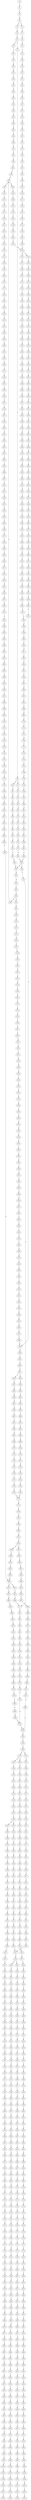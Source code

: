 strict digraph  {
	S0 -> S1 [ label = T ];
	S1 -> S2 [ label = C ];
	S2 -> S3 [ label = G ];
	S3 -> S4 [ label = A ];
	S3 -> S5 [ label = T ];
	S4 -> S6 [ label = A ];
	S5 -> S7 [ label = G ];
	S6 -> S8 [ label = C ];
	S7 -> S9 [ label = C ];
	S8 -> S10 [ label = C ];
	S8 -> S11 [ label = A ];
	S9 -> S12 [ label = A ];
	S10 -> S13 [ label = T ];
	S11 -> S14 [ label = C ];
	S12 -> S15 [ label = T ];
	S13 -> S16 [ label = T ];
	S14 -> S17 [ label = G ];
	S14 -> S18 [ label = C ];
	S15 -> S19 [ label = C ];
	S16 -> S20 [ label = C ];
	S17 -> S21 [ label = C ];
	S18 -> S22 [ label = C ];
	S19 -> S23 [ label = C ];
	S20 -> S24 [ label = G ];
	S21 -> S25 [ label = G ];
	S22 -> S26 [ label = G ];
	S23 -> S27 [ label = G ];
	S24 -> S28 [ label = T ];
	S25 -> S29 [ label = C ];
	S26 -> S30 [ label = T ];
	S27 -> S31 [ label = C ];
	S28 -> S32 [ label = A ];
	S29 -> S33 [ label = A ];
	S30 -> S34 [ label = A ];
	S31 -> S35 [ label = A ];
	S32 -> S36 [ label = C ];
	S33 -> S37 [ label = C ];
	S34 -> S38 [ label = C ];
	S35 -> S39 [ label = C ];
	S36 -> S40 [ label = T ];
	S37 -> S41 [ label = G ];
	S38 -> S42 [ label = G ];
	S39 -> S43 [ label = G ];
	S40 -> S44 [ label = T ];
	S41 -> S45 [ label = T ];
	S42 -> S46 [ label = T ];
	S43 -> S47 [ label = T ];
	S44 -> S48 [ label = C ];
	S45 -> S49 [ label = C ];
	S46 -> S50 [ label = C ];
	S47 -> S51 [ label = C ];
	S48 -> S52 [ label = A ];
	S49 -> S53 [ label = C ];
	S50 -> S54 [ label = C ];
	S51 -> S55 [ label = G ];
	S52 -> S56 [ label = A ];
	S53 -> S57 [ label = A ];
	S54 -> S58 [ label = A ];
	S55 -> S59 [ label = A ];
	S56 -> S60 [ label = G ];
	S57 -> S61 [ label = G ];
	S58 -> S62 [ label = G ];
	S59 -> S63 [ label = G ];
	S60 -> S64 [ label = C ];
	S61 -> S65 [ label = C ];
	S62 -> S66 [ label = C ];
	S63 -> S67 [ label = C ];
	S64 -> S68 [ label = G ];
	S65 -> S69 [ label = T ];
	S65 -> S70 [ label = G ];
	S66 -> S70 [ label = G ];
	S67 -> S71 [ label = G ];
	S68 -> S72 [ label = A ];
	S69 -> S73 [ label = T ];
	S70 -> S74 [ label = A ];
	S71 -> S75 [ label = A ];
	S72 -> S76 [ label = G ];
	S73 -> S77 [ label = C ];
	S74 -> S78 [ label = G ];
	S75 -> S79 [ label = G ];
	S76 -> S80 [ label = T ];
	S77 -> S81 [ label = A ];
	S78 -> S82 [ label = T ];
	S79 -> S83 [ label = T ];
	S80 -> S84 [ label = C ];
	S81 -> S85 [ label = C ];
	S82 -> S86 [ label = C ];
	S83 -> S87 [ label = C ];
	S84 -> S88 [ label = C ];
	S85 -> S89 [ label = G ];
	S86 -> S90 [ label = C ];
	S86 -> S91 [ label = T ];
	S87 -> S92 [ label = G ];
	S88 -> S93 [ label = C ];
	S89 -> S94 [ label = C ];
	S90 -> S93 [ label = C ];
	S91 -> S95 [ label = C ];
	S92 -> S96 [ label = A ];
	S93 -> S97 [ label = T ];
	S93 -> S98 [ label = G ];
	S94 -> S99 [ label = C ];
	S95 -> S100 [ label = G ];
	S96 -> S101 [ label = A ];
	S97 -> S102 [ label = C ];
	S98 -> S103 [ label = C ];
	S99 -> S104 [ label = C ];
	S100 -> S105 [ label = T ];
	S101 -> S106 [ label = C ];
	S102 -> S107 [ label = C ];
	S103 -> S108 [ label = C ];
	S104 -> S109 [ label = T ];
	S105 -> S110 [ label = C ];
	S106 -> S111 [ label = C ];
	S107 -> S112 [ label = G ];
	S108 -> S113 [ label = T ];
	S109 -> S114 [ label = T ];
	S110 -> S115 [ label = T ];
	S111 -> S116 [ label = T ];
	S112 -> S117 [ label = G ];
	S113 -> S118 [ label = G ];
	S114 -> S119 [ label = C ];
	S115 -> S120 [ label = G ];
	S116 -> S121 [ label = G ];
	S117 -> S122 [ label = T ];
	S118 -> S123 [ label = T ];
	S119 -> S124 [ label = A ];
	S120 -> S125 [ label = T ];
	S121 -> S126 [ label = T ];
	S122 -> S127 [ label = C ];
	S123 -> S128 [ label = C ];
	S124 -> S129 [ label = T ];
	S125 -> S130 [ label = T ];
	S126 -> S131 [ label = C ];
	S127 -> S132 [ label = T ];
	S128 -> S133 [ label = G ];
	S129 -> S134 [ label = C ];
	S130 -> S135 [ label = C ];
	S131 -> S136 [ label = G ];
	S132 -> S137 [ label = G ];
	S133 -> S138 [ label = C ];
	S134 -> S139 [ label = C ];
	S135 -> S140 [ label = C ];
	S136 -> S141 [ label = C ];
	S137 -> S142 [ label = G ];
	S138 -> S143 [ label = G ];
	S139 -> S144 [ label = A ];
	S140 -> S145 [ label = G ];
	S141 -> S146 [ label = G ];
	S142 -> S147 [ label = A ];
	S143 -> S148 [ label = C ];
	S144 -> S149 [ label = G ];
	S145 -> S150 [ label = T ];
	S146 -> S148 [ label = C ];
	S147 -> S151 [ label = G ];
	S148 -> S152 [ label = G ];
	S148 -> S153 [ label = A ];
	S149 -> S154 [ label = A ];
	S150 -> S155 [ label = G ];
	S151 -> S156 [ label = G ];
	S152 -> S157 [ label = A ];
	S153 -> S158 [ label = A ];
	S154 -> S159 [ label = A ];
	S155 -> S160 [ label = G ];
	S156 -> S161 [ label = G ];
	S157 -> S162 [ label = G ];
	S158 -> S163 [ label = C ];
	S159 -> S164 [ label = C ];
	S160 -> S165 [ label = C ];
	S161 -> S166 [ label = T ];
	S162 -> S167 [ label = C ];
	S163 -> S168 [ label = C ];
	S164 -> S169 [ label = C ];
	S165 -> S170 [ label = C ];
	S166 -> S171 [ label = G ];
	S167 -> S172 [ label = A ];
	S168 -> S173 [ label = C ];
	S169 -> S174 [ label = A ];
	S169 -> S175 [ label = G ];
	S170 -> S176 [ label = C ];
	S171 -> S177 [ label = T ];
	S172 -> S178 [ label = G ];
	S173 -> S179 [ label = G ];
	S174 -> S180 [ label = G ];
	S174 -> S181 [ label = C ];
	S175 -> S182 [ label = G ];
	S176 -> S183 [ label = G ];
	S177 -> S184 [ label = T ];
	S178 -> S185 [ label = T ];
	S179 -> S186 [ label = T ];
	S180 -> S187 [ label = A ];
	S181 -> S188 [ label = C ];
	S182 -> S189 [ label = A ];
	S183 -> S190 [ label = T ];
	S184 -> S191 [ label = C ];
	S185 -> S192 [ label = G ];
	S186 -> S193 [ label = A ];
	S187 -> S194 [ label = C ];
	S188 -> S195 [ label = A ];
	S189 -> S196 [ label = C ];
	S190 -> S197 [ label = C ];
	S191 -> S198 [ label = C ];
	S192 -> S199 [ label = C ];
	S193 -> S200 [ label = C ];
	S194 -> S201 [ label = T ];
	S195 -> S202 [ label = C ];
	S196 -> S203 [ label = G ];
	S197 -> S204 [ label = C ];
	S198 -> S205 [ label = A ];
	S199 -> S206 [ label = A ];
	S200 -> S207 [ label = A ];
	S201 -> S208 [ label = C ];
	S202 -> S209 [ label = C ];
	S203 -> S210 [ label = C ];
	S204 -> S211 [ label = A ];
	S205 -> S212 [ label = G ];
	S206 -> S213 [ label = A ];
	S207 -> S214 [ label = G ];
	S208 -> S215 [ label = C ];
	S209 -> S216 [ label = C ];
	S210 -> S217 [ label = C ];
	S211 -> S218 [ label = G ];
	S212 -> S219 [ label = C ];
	S213 -> S220 [ label = C ];
	S214 -> S221 [ label = C ];
	S215 -> S222 [ label = C ];
	S216 -> S223 [ label = C ];
	S217 -> S224 [ label = C ];
	S218 -> S225 [ label = T ];
	S219 -> S226 [ label = A ];
	S220 -> S227 [ label = A ];
	S221 -> S228 [ label = A ];
	S222 -> S229 [ label = A ];
	S223 -> S230 [ label = T ];
	S224 -> S231 [ label = A ];
	S225 -> S232 [ label = A ];
	S226 -> S233 [ label = G ];
	S227 -> S234 [ label = G ];
	S228 -> S235 [ label = G ];
	S229 -> S236 [ label = T ];
	S230 -> S237 [ label = T ];
	S231 -> S238 [ label = T ];
	S232 -> S239 [ label = G ];
	S233 -> S240 [ label = A ];
	S234 -> S241 [ label = C ];
	S235 -> S242 [ label = G ];
	S236 -> S243 [ label = C ];
	S237 -> S244 [ label = C ];
	S238 -> S245 [ label = C ];
	S239 -> S246 [ label = C ];
	S240 -> S247 [ label = T ];
	S241 -> S248 [ label = T ];
	S242 -> S249 [ label = T ];
	S243 -> S250 [ label = T ];
	S244 -> S251 [ label = C ];
	S244 -> S252 [ label = G ];
	S245 -> S253 [ label = G ];
	S246 -> S254 [ label = T ];
	S247 -> S255 [ label = A ];
	S248 -> S256 [ label = A ];
	S249 -> S257 [ label = G ];
	S250 -> S258 [ label = G ];
	S251 -> S259 [ label = T ];
	S252 -> S260 [ label = A ];
	S253 -> S261 [ label = T ];
	S254 -> S262 [ label = C ];
	S255 -> S263 [ label = A ];
	S256 -> S264 [ label = C ];
	S257 -> S265 [ label = C ];
	S258 -> S266 [ label = C ];
	S259 -> S267 [ label = G ];
	S260 -> S268 [ label = T ];
	S261 -> S269 [ label = C ];
	S262 -> S270 [ label = C ];
	S263 -> S271 [ label = A ];
	S264 -> S272 [ label = G ];
	S265 -> S273 [ label = A ];
	S266 -> S274 [ label = C ];
	S267 -> S275 [ label = T ];
	S268 -> S276 [ label = C ];
	S269 -> S277 [ label = C ];
	S270 -> S278 [ label = A ];
	S271 -> S279 [ label = A ];
	S272 -> S280 [ label = A ];
	S273 -> S281 [ label = C ];
	S274 -> S282 [ label = A ];
	S275 -> S283 [ label = C ];
	S276 -> S284 [ label = G ];
	S277 -> S285 [ label = T ];
	S278 -> S286 [ label = C ];
	S279 -> S287 [ label = A ];
	S280 -> S288 [ label = G ];
	S281 -> S289 [ label = G ];
	S282 -> S290 [ label = G ];
	S283 -> S291 [ label = C ];
	S284 -> S292 [ label = T ];
	S285 -> S293 [ label = C ];
	S286 -> S294 [ label = C ];
	S287 -> S295 [ label = C ];
	S288 -> S296 [ label = A ];
	S289 -> S297 [ label = C ];
	S290 -> S298 [ label = T ];
	S291 -> S299 [ label = T ];
	S292 -> S300 [ label = T ];
	S293 -> S301 [ label = T ];
	S294 -> S302 [ label = G ];
	S295 -> S303 [ label = T ];
	S296 -> S304 [ label = A ];
	S297 -> S305 [ label = G ];
	S298 -> S306 [ label = C ];
	S299 -> S307 [ label = T ];
	S300 -> S308 [ label = T ];
	S301 -> S309 [ label = T ];
	S302 -> S310 [ label = G ];
	S303 -> S311 [ label = T ];
	S304 -> S312 [ label = C ];
	S305 -> S313 [ label = G ];
	S306 -> S314 [ label = G ];
	S307 -> S315 [ label = G ];
	S308 -> S316 [ label = G ];
	S309 -> S317 [ label = C ];
	S310 -> S318 [ label = A ];
	S311 -> S319 [ label = T ];
	S312 -> S320 [ label = T ];
	S313 -> S321 [ label = T ];
	S314 -> S322 [ label = T ];
	S315 -> S323 [ label = T ];
	S316 -> S324 [ label = T ];
	S317 -> S325 [ label = T ];
	S318 -> S326 [ label = C ];
	S319 -> S327 [ label = G ];
	S320 -> S328 [ label = G ];
	S321 -> S329 [ label = G ];
	S322 -> S330 [ label = A ];
	S323 -> S331 [ label = A ];
	S324 -> S332 [ label = A ];
	S325 -> S333 [ label = C ];
	S326 -> S334 [ label = G ];
	S327 -> S335 [ label = C ];
	S328 -> S336 [ label = G ];
	S329 -> S337 [ label = C ];
	S330 -> S338 [ label = A ];
	S331 -> S339 [ label = G ];
	S332 -> S340 [ label = G ];
	S333 -> S341 [ label = G ];
	S334 -> S342 [ label = T ];
	S335 -> S343 [ label = C ];
	S336 -> S344 [ label = C ];
	S337 -> S345 [ label = C ];
	S338 -> S346 [ label = G ];
	S339 -> S347 [ label = G ];
	S340 -> S348 [ label = G ];
	S341 -> S349 [ label = G ];
	S342 -> S350 [ label = C ];
	S343 -> S351 [ label = G ];
	S344 -> S352 [ label = G ];
	S345 -> S353 [ label = G ];
	S346 -> S354 [ label = A ];
	S347 -> S355 [ label = A ];
	S348 -> S356 [ label = A ];
	S349 -> S357 [ label = A ];
	S350 -> S358 [ label = G ];
	S351 -> S359 [ label = T ];
	S352 -> S360 [ label = C ];
	S353 -> S361 [ label = C ];
	S354 -> S362 [ label = C ];
	S355 -> S363 [ label = G ];
	S356 -> S364 [ label = A ];
	S357 -> S365 [ label = G ];
	S358 -> S366 [ label = T ];
	S359 -> S367 [ label = A ];
	S360 -> S368 [ label = A ];
	S361 -> S369 [ label = A ];
	S362 -> S370 [ label = G ];
	S363 -> S371 [ label = A ];
	S364 -> S372 [ label = A ];
	S365 -> S373 [ label = A ];
	S366 -> S374 [ label = G ];
	S367 -> S375 [ label = G ];
	S368 -> S376 [ label = G ];
	S369 -> S377 [ label = A ];
	S370 -> S378 [ label = G ];
	S371 -> S379 [ label = G ];
	S372 -> S380 [ label = G ];
	S373 -> S381 [ label = G ];
	S374 -> S382 [ label = A ];
	S375 -> S383 [ label = C ];
	S376 -> S384 [ label = C ];
	S377 -> S385 [ label = C ];
	S378 -> S386 [ label = C ];
	S379 -> S387 [ label = G ];
	S380 -> S388 [ label = G ];
	S381 -> S389 [ label = G ];
	S382 -> S390 [ label = C ];
	S383 -> S391 [ label = C ];
	S384 -> S392 [ label = G ];
	S385 -> S393 [ label = C ];
	S386 -> S394 [ label = T ];
	S387 -> S395 [ label = T ];
	S388 -> S396 [ label = T ];
	S389 -> S397 [ label = T ];
	S390 -> S398 [ label = C ];
	S391 -> S399 [ label = G ];
	S392 -> S400 [ label = G ];
	S393 -> S401 [ label = A ];
	S394 -> S402 [ label = C ];
	S395 -> S403 [ label = C ];
	S396 -> S404 [ label = C ];
	S397 -> S405 [ label = C ];
	S398 -> S406 [ label = G ];
	S399 -> S407 [ label = G ];
	S400 -> S408 [ label = G ];
	S401 -> S409 [ label = G ];
	S402 -> S410 [ label = T ];
	S403 -> S411 [ label = C ];
	S404 -> S412 [ label = C ];
	S405 -> S411 [ label = C ];
	S406 -> S413 [ label = G ];
	S407 -> S414 [ label = T ];
	S408 -> S415 [ label = T ];
	S409 -> S416 [ label = T ];
	S410 -> S417 [ label = C ];
	S411 -> S418 [ label = C ];
	S412 -> S419 [ label = C ];
	S413 -> S420 [ label = T ];
	S414 -> S421 [ label = G ];
	S415 -> S422 [ label = G ];
	S416 -> S423 [ label = C ];
	S417 -> S424 [ label = G ];
	S418 -> S425 [ label = A ];
	S418 -> S426 [ label = G ];
	S419 -> S427 [ label = G ];
	S420 -> S428 [ label = C ];
	S421 -> S429 [ label = A ];
	S422 -> S430 [ label = C ];
	S423 -> S431 [ label = G ];
	S424 -> S432 [ label = A ];
	S425 -> S433 [ label = G ];
	S426 -> S434 [ label = G ];
	S427 -> S435 [ label = A ];
	S428 -> S436 [ label = G ];
	S429 -> S437 [ label = C ];
	S430 -> S438 [ label = C ];
	S431 -> S439 [ label = C ];
	S432 -> S440 [ label = A ];
	S433 -> S441 [ label = A ];
	S434 -> S442 [ label = A ];
	S435 -> S443 [ label = A ];
	S436 -> S444 [ label = C ];
	S437 -> S445 [ label = G ];
	S438 -> S446 [ label = G ];
	S439 -> S447 [ label = G ];
	S440 -> S448 [ label = G ];
	S441 -> S449 [ label = G ];
	S442 -> S450 [ label = G ];
	S443 -> S451 [ label = G ];
	S444 -> S452 [ label = G ];
	S445 -> S453 [ label = T ];
	S446 -> S454 [ label = C ];
	S447 -> S455 [ label = C ];
	S448 -> S456 [ label = T ];
	S449 -> S457 [ label = C ];
	S450 -> S458 [ label = G ];
	S451 -> S459 [ label = T ];
	S452 -> S460 [ label = T ];
	S453 -> S461 [ label = G ];
	S454 -> S462 [ label = C ];
	S455 -> S463 [ label = A ];
	S456 -> S464 [ label = C ];
	S457 -> S465 [ label = C ];
	S458 -> S466 [ label = C ];
	S459 -> S467 [ label = C ];
	S460 -> S468 [ label = A ];
	S461 -> S469 [ label = G ];
	S462 -> S470 [ label = G ];
	S463 -> S471 [ label = G ];
	S464 -> S472 [ label = G ];
	S465 -> S473 [ label = A ];
	S466 -> S474 [ label = G ];
	S467 -> S475 [ label = G ];
	S468 -> S476 [ label = G ];
	S469 -> S477 [ label = G ];
	S470 -> S478 [ label = G ];
	S471 -> S479 [ label = C ];
	S472 -> S480 [ label = C ];
	S473 -> S481 [ label = C ];
	S474 -> S482 [ label = T ];
	S475 -> S483 [ label = A ];
	S476 -> S484 [ label = C ];
	S477 -> S485 [ label = T ];
	S478 -> S486 [ label = T ];
	S479 -> S487 [ label = C ];
	S480 -> S488 [ label = G ];
	S481 -> S489 [ label = G ];
	S482 -> S490 [ label = G ];
	S483 -> S491 [ label = G ];
	S484 -> S492 [ label = C ];
	S485 -> S493 [ label = A ];
	S486 -> S494 [ label = G ];
	S487 -> S495 [ label = G ];
	S488 -> S496 [ label = G ];
	S489 -> S497 [ label = G ];
	S490 -> S498 [ label = G ];
	S491 -> S499 [ label = G ];
	S492 -> S500 [ label = G ];
	S493 -> S501 [ label = C ];
	S494 -> S502 [ label = G ];
	S495 -> S503 [ label = G ];
	S496 -> S504 [ label = C ];
	S497 -> S505 [ label = T ];
	S498 -> S506 [ label = T ];
	S499 -> S507 [ label = T ];
	S500 -> S508 [ label = C ];
	S501 -> S509 [ label = T ];
	S502 -> S510 [ label = T ];
	S503 -> S511 [ label = T ];
	S504 -> S512 [ label = T ];
	S505 -> S513 [ label = T ];
	S506 -> S514 [ label = A ];
	S507 -> S515 [ label = A ];
	S508 -> S516 [ label = T ];
	S509 -> S517 [ label = A ];
	S510 -> S518 [ label = G ];
	S511 -> S519 [ label = G ];
	S512 -> S520 [ label = A ];
	S513 -> S521 [ label = A ];
	S514 -> S522 [ label = T ];
	S515 -> S523 [ label = T ];
	S516 -> S524 [ label = G ];
	S517 -> S525 [ label = T ];
	S518 -> S526 [ label = G ];
	S519 -> S527 [ label = G ];
	S520 -> S528 [ label = T ];
	S521 -> S529 [ label = C ];
	S522 -> S530 [ label = G ];
	S523 -> S531 [ label = A ];
	S524 -> S532 [ label = G ];
	S525 -> S533 [ label = T ];
	S526 -> S534 [ label = A ];
	S527 -> S535 [ label = A ];
	S528 -> S536 [ label = A ];
	S529 -> S537 [ label = T ];
	S530 -> S538 [ label = A ];
	S531 -> S539 [ label = A ];
	S532 -> S540 [ label = A ];
	S533 -> S541 [ label = G ];
	S534 -> S542 [ label = A ];
	S535 -> S543 [ label = A ];
	S536 -> S544 [ label = G ];
	S537 -> S545 [ label = G ];
	S538 -> S546 [ label = G ];
	S539 -> S547 [ label = G ];
	S540 -> S548 [ label = A ];
	S541 -> S549 [ label = G ];
	S542 -> S550 [ label = C ];
	S543 -> S551 [ label = G ];
	S544 -> S552 [ label = T ];
	S545 -> S553 [ label = C ];
	S546 -> S554 [ label = C ];
	S547 -> S555 [ label = T ];
	S548 -> S556 [ label = G ];
	S549 -> S557 [ label = A ];
	S550 -> S558 [ label = C ];
	S551 -> S559 [ label = A ];
	S552 -> S560 [ label = A ];
	S553 -> S561 [ label = A ];
	S554 -> S562 [ label = G ];
	S555 -> S563 [ label = C ];
	S556 -> S564 [ label = A ];
	S557 -> S565 [ label = A ];
	S558 -> S566 [ label = T ];
	S559 -> S567 [ label = A ];
	S560 -> S568 [ label = G ];
	S561 -> S569 [ label = G ];
	S562 -> S570 [ label = G ];
	S563 -> S571 [ label = G ];
	S564 -> S572 [ label = A ];
	S565 -> S573 [ label = C ];
	S566 -> S574 [ label = C ];
	S567 -> S575 [ label = C ];
	S568 -> S576 [ label = C ];
	S569 -> S577 [ label = A ];
	S570 -> S578 [ label = T ];
	S571 -> S579 [ label = T ];
	S572 -> S580 [ label = C ];
	S573 -> S581 [ label = G ];
	S574 -> S582 [ label = G ];
	S575 -> S583 [ label = G ];
	S576 -> S584 [ label = C ];
	S577 -> S585 [ label = C ];
	S578 -> S586 [ label = C ];
	S579 -> S587 [ label = G ];
	S580 -> S583 [ label = G ];
	S581 -> S588 [ label = G ];
	S582 -> S589 [ label = G ];
	S583 -> S590 [ label = G ];
	S584 -> S591 [ label = G ];
	S585 -> S592 [ label = G ];
	S586 -> S593 [ label = G ];
	S587 -> S594 [ label = G ];
	S588 -> S595 [ label = T ];
	S589 -> S596 [ label = C ];
	S590 -> S597 [ label = C ];
	S591 -> S598 [ label = A ];
	S592 -> S599 [ label = G ];
	S593 -> S600 [ label = C ];
	S594 -> S601 [ label = T ];
	S595 -> S602 [ label = A ];
	S596 -> S603 [ label = A ];
	S597 -> S604 [ label = A ];
	S598 -> S605 [ label = A ];
	S599 -> S606 [ label = A ];
	S600 -> S607 [ label = A ];
	S601 -> S608 [ label = A ];
	S602 -> S609 [ label = C ];
	S603 -> S610 [ label = C ];
	S604 -> S611 [ label = C ];
	S605 -> S612 [ label = A ];
	S606 -> S613 [ label = C ];
	S607 -> S614 [ label = C ];
	S608 -> S615 [ label = C ];
	S609 -> S616 [ label = G ];
	S610 -> S617 [ label = G ];
	S611 -> S618 [ label = C ];
	S611 -> S619 [ label = T ];
	S612 -> S620 [ label = C ];
	S613 -> S621 [ label = A ];
	S614 -> S622 [ label = G ];
	S615 -> S623 [ label = C ];
	S616 -> S624 [ label = A ];
	S617 -> S625 [ label = C ];
	S618 -> S626 [ label = G ];
	S619 -> S627 [ label = G ];
	S620 -> S628 [ label = C ];
	S621 -> S629 [ label = C ];
	S622 -> S630 [ label = C ];
	S623 -> S631 [ label = G ];
	S624 -> S632 [ label = A ];
	S625 -> S633 [ label = G ];
	S626 -> S634 [ label = G ];
	S627 -> S635 [ label = G ];
	S628 -> S636 [ label = C ];
	S629 -> S637 [ label = A ];
	S630 -> S638 [ label = G ];
	S631 -> S639 [ label = G ];
	S632 -> S640 [ label = G ];
	S633 -> S641 [ label = C ];
	S634 -> S642 [ label = G ];
	S635 -> S643 [ label = G ];
	S636 -> S644 [ label = C ];
	S637 -> S645 [ label = C ];
	S638 -> S646 [ label = C ];
	S639 -> S647 [ label = T ];
	S640 -> S648 [ label = A ];
	S641 -> S649 [ label = G ];
	S642 -> S650 [ label = A ];
	S643 -> S651 [ label = A ];
	S644 -> S652 [ label = G ];
	S645 -> S653 [ label = C ];
	S646 -> S654 [ label = G ];
	S647 -> S655 [ label = G ];
	S648 -> S656 [ label = A ];
	S649 -> S657 [ label = C ];
	S650 -> S658 [ label = A ];
	S651 -> S659 [ label = A ];
	S652 -> S660 [ label = A ];
	S653 -> S661 [ label = T ];
	S654 -> S662 [ label = G ];
	S655 -> S663 [ label = G ];
	S656 -> S664 [ label = G ];
	S657 -> S665 [ label = G ];
	S658 -> S666 [ label = T ];
	S659 -> S667 [ label = C ];
	S660 -> S668 [ label = C ];
	S661 -> S669 [ label = C ];
	S662 -> S670 [ label = C ];
	S663 -> S671 [ label = T ];
	S664 -> S672 [ label = T ];
	S665 -> S673 [ label = T ];
	S666 -> S674 [ label = T ];
	S667 -> S675 [ label = T ];
	S668 -> S676 [ label = T ];
	S669 -> S677 [ label = T ];
	S670 -> S678 [ label = T ];
	S671 -> S679 [ label = T ];
	S672 -> S680 [ label = G ];
	S673 -> S681 [ label = C ];
	S674 -> S682 [ label = G ];
	S675 -> S683 [ label = G ];
	S676 -> S684 [ label = A ];
	S677 -> S685 [ label = A ];
	S678 -> S686 [ label = G ];
	S679 -> S687 [ label = A ];
	S680 -> S688 [ label = T ];
	S681 -> S689 [ label = G ];
	S682 -> S690 [ label = A ];
	S683 -> S691 [ label = G ];
	S684 -> S692 [ label = G ];
	S685 -> S693 [ label = G ];
	S686 -> S694 [ label = G ];
	S687 -> S695 [ label = G ];
	S688 -> S696 [ label = C ];
	S689 -> S697 [ label = A ];
	S690 -> S698 [ label = A ];
	S691 -> S699 [ label = A ];
	S692 -> S700 [ label = A ];
	S693 -> S701 [ label = A ];
	S694 -> S702 [ label = A ];
	S695 -> S703 [ label = A ];
	S696 -> S704 [ label = C ];
	S697 -> S705 [ label = C ];
	S698 -> S706 [ label = C ];
	S699 -> S707 [ label = C ];
	S700 -> S708 [ label = A ];
	S701 -> S709 [ label = A ];
	S702 -> S710 [ label = A ];
	S703 -> S711 [ label = A ];
	S704 -> S712 [ label = T ];
	S705 -> S713 [ label = G ];
	S706 -> S714 [ label = C ];
	S707 -> S715 [ label = C ];
	S708 -> S716 [ label = T ];
	S709 -> S717 [ label = C ];
	S710 -> S718 [ label = T ];
	S711 -> S719 [ label = G ];
	S712 -> S720 [ label = G ];
	S713 -> S721 [ label = C ];
	S714 -> S722 [ label = C ];
	S715 -> S723 [ label = C ];
	S716 -> S724 [ label = C ];
	S717 -> S725 [ label = G ];
	S718 -> S726 [ label = G ];
	S719 -> S727 [ label = G ];
	S720 -> S728 [ label = G ];
	S721 -> S729 [ label = G ];
	S722 -> S730 [ label = G ];
	S723 -> S731 [ label = G ];
	S724 -> S732 [ label = G ];
	S725 -> S733 [ label = A ];
	S726 -> S734 [ label = G ];
	S727 -> S735 [ label = G ];
	S728 -> S736 [ label = C ];
	S729 -> S737 [ label = C ];
	S730 -> S738 [ label = T ];
	S731 -> S739 [ label = T ];
	S732 -> S740 [ label = G ];
	S733 -> S741 [ label = G ];
	S734 -> S742 [ label = G ];
	S735 -> S743 [ label = G ];
	S736 -> S744 [ label = C ];
	S737 -> S745 [ label = C ];
	S738 -> S746 [ label = C ];
	S739 -> S747 [ label = C ];
	S740 -> S748 [ label = G ];
	S741 -> S749 [ label = G ];
	S742 -> S750 [ label = G ];
	S743 -> S751 [ label = G ];
	S744 -> S752 [ label = T ];
	S745 -> S753 [ label = T ];
	S746 -> S754 [ label = T ];
	S747 -> S755 [ label = T ];
	S748 -> S756 [ label = T ];
	S749 -> S757 [ label = T ];
	S750 -> S758 [ label = T ];
	S751 -> S759 [ label = T ];
	S752 -> S760 [ label = G ];
	S753 -> S761 [ label = C ];
	S754 -> S762 [ label = C ];
	S755 -> S763 [ label = C ];
	S756 -> S764 [ label = A ];
	S757 -> S765 [ label = G ];
	S758 -> S766 [ label = C ];
	S759 -> S767 [ label = C ];
	S760 -> S768 [ label = G ];
	S761 -> S769 [ label = G ];
	S762 -> S770 [ label = G ];
	S763 -> S770 [ label = G ];
	S764 -> S771 [ label = T ];
	S765 -> S772 [ label = T ];
	S766 -> S773 [ label = C ];
	S767 -> S774 [ label = C ];
	S768 -> S775 [ label = G ];
	S769 -> S776 [ label = G ];
	S770 -> S777 [ label = G ];
	S771 -> S778 [ label = C ];
	S772 -> S779 [ label = C ];
	S773 -> S780 [ label = G ];
	S774 -> S781 [ label = G ];
	S775 -> S782 [ label = T ];
	S776 -> S783 [ label = G ];
	S777 -> S784 [ label = C ];
	S778 -> S785 [ label = C ];
	S779 -> S786 [ label = C ];
	S780 -> S787 [ label = C ];
	S781 -> S788 [ label = T ];
	S782 -> S789 [ label = C ];
	S783 -> S790 [ label = C ];
	S784 -> S791 [ label = A ];
	S785 -> S792 [ label = C ];
	S786 -> S793 [ label = C ];
	S787 -> S794 [ label = C ];
	S788 -> S795 [ label = C ];
	S789 -> S796 [ label = C ];
	S790 -> S797 [ label = T ];
	S791 -> S798 [ label = C ];
	S792 -> S799 [ label = G ];
	S793 -> S800 [ label = T ];
	S794 -> S801 [ label = G ];
	S795 -> S802 [ label = G ];
	S796 -> S803 [ label = C ];
	S797 -> S804 [ label = C ];
	S798 -> S805 [ label = C ];
	S799 -> S806 [ label = A ];
	S800 -> S807 [ label = G ];
	S801 -> S808 [ label = G ];
	S802 -> S809 [ label = G ];
	S803 -> S810 [ label = G ];
	S804 -> S811 [ label = A ];
	S805 -> S812 [ label = G ];
	S806 -> S813 [ label = A ];
	S807 -> S814 [ label = T ];
	S808 -> S815 [ label = A ];
	S809 -> S816 [ label = A ];
	S810 -> S817 [ label = A ];
	S811 -> S818 [ label = C ];
	S812 -> S819 [ label = A ];
	S813 -> S820 [ label = A ];
	S814 -> S821 [ label = C ];
	S815 -> S822 [ label = A ];
	S816 -> S823 [ label = A ];
	S817 -> S824 [ label = G ];
	S818 -> S825 [ label = G ];
	S819 -> S826 [ label = G ];
	S819 -> S827 [ label = A ];
	S820 -> S828 [ label = G ];
	S821 -> S829 [ label = C ];
	S822 -> S830 [ label = C ];
	S823 -> S831 [ label = C ];
	S824 -> S832 [ label = T ];
	S825 -> S833 [ label = T ];
	S826 -> S834 [ label = T ];
	S827 -> S835 [ label = T ];
	S828 -> S836 [ label = T ];
	S829 -> S837 [ label = T ];
	S830 -> S838 [ label = T ];
	S831 -> S839 [ label = T ];
	S832 -> S840 [ label = C ];
	S833 -> S841 [ label = C ];
	S834 -> S842 [ label = C ];
	S835 -> S843 [ label = G ];
	S836 -> S844 [ label = G ];
	S837 -> S845 [ label = A ];
	S838 -> S846 [ label = G ];
	S839 -> S847 [ label = A ];
	S840 -> S848 [ label = C ];
	S841 -> S849 [ label = C ];
	S842 -> S850 [ label = C ];
	S843 -> S851 [ label = T ];
	S844 -> S852 [ label = T ];
	S845 -> S853 [ label = C ];
	S846 -> S854 [ label = C ];
	S847 -> S855 [ label = C ];
	S848 -> S856 [ label = A ];
	S849 -> S857 [ label = A ];
	S850 -> S858 [ label = A ];
	S851 -> S859 [ label = A ];
	S852 -> S860 [ label = C ];
	S853 -> S861 [ label = T ];
	S854 -> S862 [ label = A ];
	S855 -> S863 [ label = A ];
	S856 -> S864 [ label = G ];
	S857 -> S865 [ label = G ];
	S858 -> S864 [ label = G ];
	S859 -> S866 [ label = G ];
	S860 -> S867 [ label = G ];
	S861 -> S868 [ label = A ];
	S862 -> S869 [ label = A ];
	S863 -> S870 [ label = A ];
	S864 -> S871 [ label = T ];
	S864 -> S872 [ label = C ];
	S865 -> S65 [ label = C ];
	S866 -> S873 [ label = T ];
	S867 -> S874 [ label = T ];
	S868 -> S875 [ label = C ];
	S869 -> S876 [ label = C ];
	S870 -> S877 [ label = C ];
	S871 -> S878 [ label = A ];
	S872 -> S879 [ label = T ];
	S873 -> S880 [ label = T ];
	S874 -> S881 [ label = C ];
	S875 -> S882 [ label = C ];
	S876 -> S883 [ label = C ];
	S877 -> S884 [ label = G ];
	S878 -> S885 [ label = G ];
	S879 -> S886 [ label = T ];
	S880 -> S887 [ label = T ];
	S881 -> S888 [ label = G ];
	S882 -> S889 [ label = A ];
	S883 -> S890 [ label = A ];
	S884 -> S891 [ label = A ];
	S885 -> S892 [ label = G ];
	S886 -> S77 [ label = C ];
	S887 -> S893 [ label = C ];
	S888 -> S894 [ label = G ];
	S889 -> S895 [ label = G ];
	S890 -> S896 [ label = G ];
	S891 -> S897 [ label = A ];
	S892 -> S898 [ label = G ];
	S893 -> S899 [ label = A ];
	S894 -> S900 [ label = A ];
	S895 -> S901 [ label = G ];
	S896 -> S902 [ label = A ];
	S897 -> S903 [ label = A ];
	S898 -> S904 [ label = T ];
	S899 -> S905 [ label = C ];
	S900 -> S906 [ label = A ];
	S901 -> S907 [ label = A ];
	S902 -> S908 [ label = A ];
	S903 -> S909 [ label = A ];
	S904 -> S910 [ label = C ];
	S905 -> S911 [ label = T ];
	S906 -> S912 [ label = C ];
	S907 -> S913 [ label = G ];
	S908 -> S914 [ label = C ];
	S909 -> S915 [ label = C ];
	S910 -> S916 [ label = A ];
	S911 -> S917 [ label = C ];
	S912 -> S918 [ label = A ];
	S913 -> S919 [ label = A ];
	S914 -> S920 [ label = A ];
	S915 -> S921 [ label = A ];
	S916 -> S922 [ label = C ];
	S917 -> S923 [ label = C ];
	S918 -> S924 [ label = G ];
	S919 -> S925 [ label = G ];
	S920 -> S926 [ label = G ];
	S921 -> S927 [ label = G ];
	S922 -> S928 [ label = T ];
	S923 -> S929 [ label = T ];
	S924 -> S930 [ label = G ];
	S925 -> S931 [ label = T ];
	S926 -> S932 [ label = C ];
	S927 -> S933 [ label = A ];
	S928 -> S934 [ label = C ];
	S929 -> S935 [ label = T ];
	S930 -> S936 [ label = A ];
	S931 -> S937 [ label = C ];
	S932 -> S938 [ label = C ];
	S933 -> S939 [ label = A ];
	S934 -> S940 [ label = G ];
	S935 -> S941 [ label = T ];
	S936 -> S942 [ label = A ];
	S937 -> S943 [ label = A ];
	S938 -> S944 [ label = G ];
	S939 -> S945 [ label = G ];
	S940 -> S946 [ label = C ];
	S941 -> S947 [ label = C ];
	S942 -> S948 [ label = T ];
	S943 -> S949 [ label = G ];
	S944 -> S950 [ label = T ];
	S945 -> S951 [ label = G ];
	S946 -> S952 [ label = T ];
	S947 -> S953 [ label = A ];
	S948 -> S954 [ label = A ];
	S949 -> S955 [ label = G ];
	S950 -> S956 [ label = C ];
	S951 -> S957 [ label = G ];
	S952 -> S958 [ label = T ];
	S953 -> S959 [ label = T ];
	S954 -> S960 [ label = G ];
	S955 -> S961 [ label = A ];
	S956 -> S962 [ label = C ];
	S957 -> S963 [ label = G ];
	S958 -> S964 [ label = C ];
	S959 -> S965 [ label = C ];
	S960 -> S966 [ label = T ];
	S961 -> S967 [ label = C ];
	S962 -> S968 [ label = T ];
	S963 -> S969 [ label = T ];
	S964 -> S970 [ label = A ];
	S965 -> S971 [ label = C ];
	S966 -> S972 [ label = C ];
	S967 -> S973 [ label = C ];
	S968 -> S974 [ label = C ];
	S969 -> S975 [ label = C ];
	S970 -> S976 [ label = T ];
	S971 -> S977 [ label = A ];
	S972 -> S978 [ label = T ];
	S973 -> S979 [ label = A ];
	S974 -> S980 [ label = T ];
	S975 -> S981 [ label = T ];
	S976 -> S982 [ label = C ];
	S977 -> S983 [ label = G ];
	S978 -> S984 [ label = C ];
	S979 -> S985 [ label = G ];
	S980 -> S986 [ label = G ];
	S981 -> S987 [ label = C ];
	S982 -> S988 [ label = C ];
	S983 -> S154 [ label = A ];
	S984 -> S989 [ label = T ];
	S985 -> S990 [ label = T ];
	S986 -> S991 [ label = T ];
	S987 -> S992 [ label = T ];
	S988 -> S993 [ label = A ];
	S989 -> S994 [ label = C ];
	S990 -> S995 [ label = C ];
	S991 -> S996 [ label = C ];
	S992 -> S997 [ label = C ];
	S993 -> S149 [ label = G ];
	S994 -> S998 [ label = T ];
	S995 -> S999 [ label = T ];
	S996 -> S1000 [ label = G ];
	S997 -> S1001 [ label = G ];
	S998 -> S1002 [ label = G ];
	S999 -> S1003 [ label = C ];
	S1000 -> S1004 [ label = T ];
	S1001 -> S1005 [ label = T ];
	S1002 -> S1006 [ label = A ];
	S1003 -> S1007 [ label = T ];
	S1004 -> S1008 [ label = G ];
	S1005 -> S1009 [ label = G ];
	S1006 -> S1010 [ label = G ];
	S1007 -> S1011 [ label = G ];
	S1008 -> S1012 [ label = G ];
	S1009 -> S1013 [ label = G ];
	S1010 -> S1014 [ label = T ];
	S1011 -> S1015 [ label = T ];
	S1012 -> S1016 [ label = T ];
	S1013 -> S1017 [ label = T ];
	S1014 -> S1018 [ label = A ];
	S1015 -> S1019 [ label = A ];
	S1016 -> S1020 [ label = A ];
	S1017 -> S1021 [ label = A ];
}
